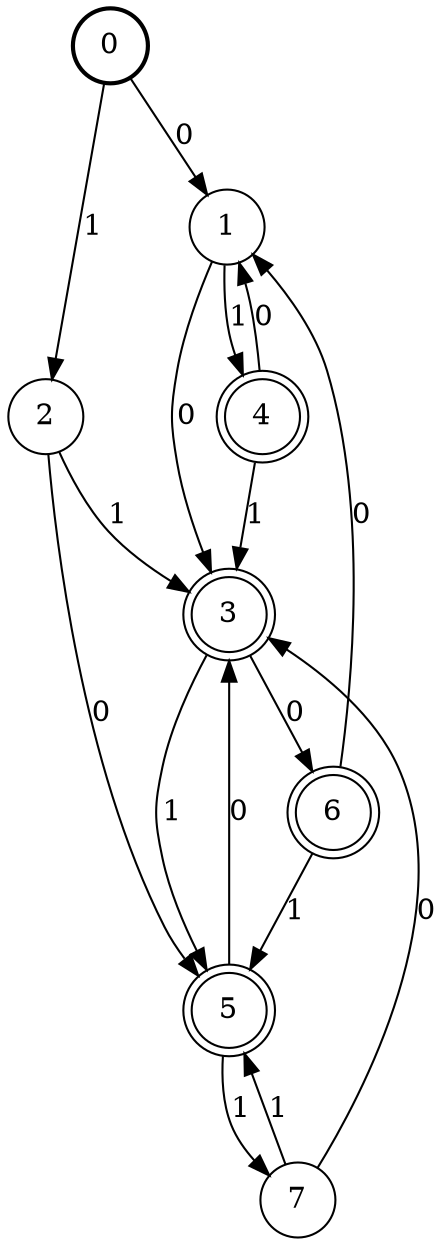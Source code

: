 digraph Automat {
    node [shape = circle];
    0 [style = "bold"];
    0 -> 1 [label = "0"];
    0 -> 2 [label = "1"];
    1 -> 3 [label = "0"];
    1 -> 4 [label = "1"];
    2 -> 5 [label = "0"];
    2 -> 3 [label = "1"];
    3 [peripheries=2]
    3 -> 6 [label = "0"];
    3 -> 5 [label = "1"];
    4 [peripheries=2]
    4 -> 1 [label = "0"];
    4 -> 3 [label = "1"];
    5 [peripheries=2]
    5 -> 3 [label = "0"];
    5 -> 7 [label = "1"];
    6 [peripheries=2]
    6 -> 1 [label = "0"];
    6 -> 5 [label = "1"];
    7 -> 3 [label = "0"];
    7 -> 5 [label = "1"];
}
